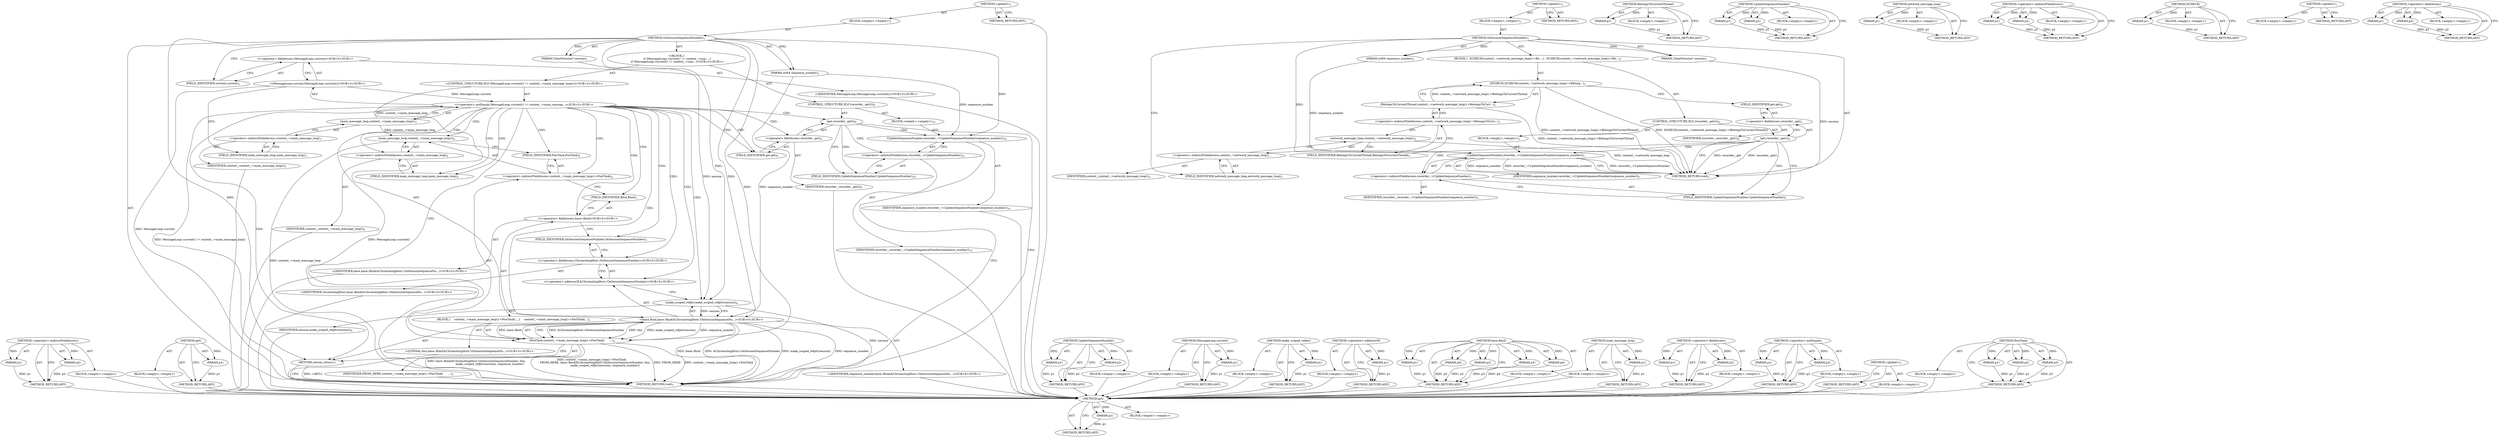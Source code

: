 digraph "&lt;operator&gt;.fieldAccess" {
vulnerable_94 [label=<(METHOD,&lt;operator&gt;.indirectFieldAccess)>];
vulnerable_95 [label=<(PARAM,p1)>];
vulnerable_96 [label=<(PARAM,p2)>];
vulnerable_97 [label=<(BLOCK,&lt;empty&gt;,&lt;empty&gt;)>];
vulnerable_98 [label=<(METHOD_RETURN,ANY)>];
vulnerable_121 [label=<(METHOD,get)>];
vulnerable_122 [label=<(PARAM,p1)>];
vulnerable_123 [label=<(BLOCK,&lt;empty&gt;,&lt;empty&gt;)>];
vulnerable_124 [label=<(METHOD_RETURN,ANY)>];
vulnerable_6 [label=<(METHOD,&lt;global&gt;)<SUB>1</SUB>>];
vulnerable_7 [label=<(BLOCK,&lt;empty&gt;,&lt;empty&gt;)<SUB>1</SUB>>];
vulnerable_8 [label=<(METHOD,OnSessionSequenceNumber)<SUB>1</SUB>>];
vulnerable_9 [label=<(PARAM,ClientSession* session)<SUB>1</SUB>>];
vulnerable_10 [label=<(PARAM,int64 sequence_number)<SUB>2</SUB>>];
vulnerable_11 [label="<(BLOCK,{
  if (MessageLoop::current() != context_-&gt;mai...,{
  if (MessageLoop::current() != context_-&gt;mai...)<SUB>2</SUB>>"];
vulnerable_12 [label="<(CONTROL_STRUCTURE,IF,if (MessageLoop::current() != context_-&gt;main_message_loop()))<SUB>3</SUB>>"];
vulnerable_13 [label="<(&lt;operator&gt;.notEquals,MessageLoop::current() != context_-&gt;main_messag...)<SUB>3</SUB>>"];
vulnerable_14 [label="<(MessageLoop.current,MessageLoop::current())<SUB>3</SUB>>"];
vulnerable_15 [label="<(&lt;operator&gt;.fieldAccess,MessageLoop::current)<SUB>3</SUB>>"];
vulnerable_16 [label="<(IDENTIFIER,MessageLoop,MessageLoop::current())<SUB>3</SUB>>"];
vulnerable_17 [label=<(FIELD_IDENTIFIER,current,current)<SUB>3</SUB>>];
vulnerable_18 [label=<(main_message_loop,context_-&gt;main_message_loop())<SUB>3</SUB>>];
vulnerable_19 [label=<(&lt;operator&gt;.indirectFieldAccess,context_-&gt;main_message_loop)<SUB>3</SUB>>];
vulnerable_20 [label=<(IDENTIFIER,context_,context_-&gt;main_message_loop())<SUB>3</SUB>>];
vulnerable_21 [label=<(FIELD_IDENTIFIER,main_message_loop,main_message_loop)<SUB>3</SUB>>];
vulnerable_22 [label=<(BLOCK,{
    context_-&gt;main_message_loop()-&gt;PostTask(
...,{
    context_-&gt;main_message_loop()-&gt;PostTask(
...)<SUB>3</SUB>>];
vulnerable_23 [label=<(PostTask,context_-&gt;main_message_loop()-&gt;PostTask(
      ...)<SUB>4</SUB>>];
vulnerable_24 [label=<(&lt;operator&gt;.indirectFieldAccess,context_-&gt;main_message_loop()-&gt;PostTask)<SUB>4</SUB>>];
vulnerable_25 [label=<(main_message_loop,context_-&gt;main_message_loop())<SUB>4</SUB>>];
vulnerable_26 [label=<(&lt;operator&gt;.indirectFieldAccess,context_-&gt;main_message_loop)<SUB>4</SUB>>];
vulnerable_27 [label=<(IDENTIFIER,context_,context_-&gt;main_message_loop())<SUB>4</SUB>>];
vulnerable_28 [label=<(FIELD_IDENTIFIER,main_message_loop,main_message_loop)<SUB>4</SUB>>];
vulnerable_29 [label=<(FIELD_IDENTIFIER,PostTask,PostTask)<SUB>4</SUB>>];
vulnerable_30 [label=<(IDENTIFIER,FROM_HERE,context_-&gt;main_message_loop()-&gt;PostTask(
      ...)<SUB>5</SUB>>];
vulnerable_31 [label="<(base.Bind,base::Bind(&amp;ChromotingHost::OnSessionSequenceNu...)<SUB>5</SUB>>"];
vulnerable_32 [label="<(&lt;operator&gt;.fieldAccess,base::Bind)<SUB>5</SUB>>"];
vulnerable_33 [label="<(IDENTIFIER,base,base::Bind(&amp;ChromotingHost::OnSessionSequenceNu...)<SUB>5</SUB>>"];
vulnerable_34 [label=<(FIELD_IDENTIFIER,Bind,Bind)<SUB>5</SUB>>];
vulnerable_35 [label="<(&lt;operator&gt;.addressOf,&amp;ChromotingHost::OnSessionSequenceNumber)<SUB>5</SUB>>"];
vulnerable_36 [label="<(&lt;operator&gt;.fieldAccess,ChromotingHost::OnSessionSequenceNumber)<SUB>5</SUB>>"];
vulnerable_37 [label="<(IDENTIFIER,ChromotingHost,base::Bind(&amp;ChromotingHost::OnSessionSequenceNu...)<SUB>5</SUB>>"];
vulnerable_38 [label=<(FIELD_IDENTIFIER,OnSessionSequenceNumber,OnSessionSequenceNumber)<SUB>5</SUB>>];
vulnerable_39 [label="<(LITERAL,this,base::Bind(&amp;ChromotingHost::OnSessionSequenceNu...)<SUB>5</SUB>>"];
vulnerable_40 [label=<(make_scoped_refptr,make_scoped_refptr(session))<SUB>6</SUB>>];
vulnerable_41 [label=<(IDENTIFIER,session,make_scoped_refptr(session))<SUB>6</SUB>>];
vulnerable_42 [label="<(IDENTIFIER,sequence_number,base::Bind(&amp;ChromotingHost::OnSessionSequenceNu...)<SUB>6</SUB>>"];
vulnerable_43 [label=<(RETURN,return;,return;)<SUB>7</SUB>>];
vulnerable_44 [label=<(CONTROL_STRUCTURE,IF,if (recorder_.get()))<SUB>9</SUB>>];
vulnerable_45 [label=<(get,recorder_.get())<SUB>9</SUB>>];
vulnerable_46 [label=<(&lt;operator&gt;.fieldAccess,recorder_.get)<SUB>9</SUB>>];
vulnerable_47 [label=<(IDENTIFIER,recorder_,recorder_.get())<SUB>9</SUB>>];
vulnerable_48 [label=<(FIELD_IDENTIFIER,get,get)<SUB>9</SUB>>];
vulnerable_49 [label=<(BLOCK,&lt;empty&gt;,&lt;empty&gt;)<SUB>10</SUB>>];
vulnerable_50 [label=<(UpdateSequenceNumber,recorder_-&gt;UpdateSequenceNumber(sequence_number))<SUB>10</SUB>>];
vulnerable_51 [label=<(&lt;operator&gt;.indirectFieldAccess,recorder_-&gt;UpdateSequenceNumber)<SUB>10</SUB>>];
vulnerable_52 [label=<(IDENTIFIER,recorder_,recorder_-&gt;UpdateSequenceNumber(sequence_number))<SUB>10</SUB>>];
vulnerable_53 [label=<(FIELD_IDENTIFIER,UpdateSequenceNumber,UpdateSequenceNumber)<SUB>10</SUB>>];
vulnerable_54 [label=<(IDENTIFIER,sequence_number,recorder_-&gt;UpdateSequenceNumber(sequence_number))<SUB>10</SUB>>];
vulnerable_55 [label=<(METHOD_RETURN,void)<SUB>1</SUB>>];
vulnerable_57 [label=<(METHOD_RETURN,ANY)<SUB>1</SUB>>];
vulnerable_125 [label=<(METHOD,UpdateSequenceNumber)>];
vulnerable_126 [label=<(PARAM,p1)>];
vulnerable_127 [label=<(PARAM,p2)>];
vulnerable_128 [label=<(BLOCK,&lt;empty&gt;,&lt;empty&gt;)>];
vulnerable_129 [label=<(METHOD_RETURN,ANY)>];
vulnerable_81 [label=<(METHOD,MessageLoop.current)>];
vulnerable_82 [label=<(PARAM,p1)>];
vulnerable_83 [label=<(BLOCK,&lt;empty&gt;,&lt;empty&gt;)>];
vulnerable_84 [label=<(METHOD_RETURN,ANY)>];
vulnerable_117 [label=<(METHOD,make_scoped_refptr)>];
vulnerable_118 [label=<(PARAM,p1)>];
vulnerable_119 [label=<(BLOCK,&lt;empty&gt;,&lt;empty&gt;)>];
vulnerable_120 [label=<(METHOD_RETURN,ANY)>];
vulnerable_113 [label=<(METHOD,&lt;operator&gt;.addressOf)>];
vulnerable_114 [label=<(PARAM,p1)>];
vulnerable_115 [label=<(BLOCK,&lt;empty&gt;,&lt;empty&gt;)>];
vulnerable_116 [label=<(METHOD_RETURN,ANY)>];
vulnerable_105 [label=<(METHOD,base.Bind)>];
vulnerable_106 [label=<(PARAM,p1)>];
vulnerable_107 [label=<(PARAM,p2)>];
vulnerable_108 [label=<(PARAM,p3)>];
vulnerable_109 [label=<(PARAM,p4)>];
vulnerable_110 [label=<(PARAM,p5)>];
vulnerable_111 [label=<(BLOCK,&lt;empty&gt;,&lt;empty&gt;)>];
vulnerable_112 [label=<(METHOD_RETURN,ANY)>];
vulnerable_90 [label=<(METHOD,main_message_loop)>];
vulnerable_91 [label=<(PARAM,p1)>];
vulnerable_92 [label=<(BLOCK,&lt;empty&gt;,&lt;empty&gt;)>];
vulnerable_93 [label=<(METHOD_RETURN,ANY)>];
vulnerable_85 [label=<(METHOD,&lt;operator&gt;.fieldAccess)>];
vulnerable_86 [label=<(PARAM,p1)>];
vulnerable_87 [label=<(PARAM,p2)>];
vulnerable_88 [label=<(BLOCK,&lt;empty&gt;,&lt;empty&gt;)>];
vulnerable_89 [label=<(METHOD_RETURN,ANY)>];
vulnerable_76 [label=<(METHOD,&lt;operator&gt;.notEquals)>];
vulnerable_77 [label=<(PARAM,p1)>];
vulnerable_78 [label=<(PARAM,p2)>];
vulnerable_79 [label=<(BLOCK,&lt;empty&gt;,&lt;empty&gt;)>];
vulnerable_80 [label=<(METHOD_RETURN,ANY)>];
vulnerable_70 [label=<(METHOD,&lt;global&gt;)<SUB>1</SUB>>];
vulnerable_71 [label=<(BLOCK,&lt;empty&gt;,&lt;empty&gt;)>];
vulnerable_72 [label=<(METHOD_RETURN,ANY)>];
vulnerable_99 [label=<(METHOD,PostTask)>];
vulnerable_100 [label=<(PARAM,p1)>];
vulnerable_101 [label=<(PARAM,p2)>];
vulnerable_102 [label=<(PARAM,p3)>];
vulnerable_103 [label=<(BLOCK,&lt;empty&gt;,&lt;empty&gt;)>];
vulnerable_104 [label=<(METHOD_RETURN,ANY)>];
fixed_67 [label=<(METHOD,get)>];
fixed_68 [label=<(PARAM,p1)>];
fixed_69 [label=<(BLOCK,&lt;empty&gt;,&lt;empty&gt;)>];
fixed_70 [label=<(METHOD_RETURN,ANY)>];
fixed_6 [label=<(METHOD,&lt;global&gt;)<SUB>1</SUB>>];
fixed_7 [label=<(BLOCK,&lt;empty&gt;,&lt;empty&gt;)<SUB>1</SUB>>];
fixed_8 [label=<(METHOD,OnSessionSequenceNumber)<SUB>1</SUB>>];
fixed_9 [label=<(PARAM,ClientSession* session)<SUB>1</SUB>>];
fixed_10 [label=<(PARAM,int64 sequence_number)<SUB>2</SUB>>];
fixed_11 [label=<(BLOCK,{
  DCHECK(context_-&gt;network_message_loop()-&gt;Be...,{
  DCHECK(context_-&gt;network_message_loop()-&gt;Be...)<SUB>2</SUB>>];
fixed_12 [label=<(DCHECK,DCHECK(context_-&gt;network_message_loop()-&gt;Belong...)<SUB>3</SUB>>];
fixed_13 [label=<(BelongsToCurrentThread,context_-&gt;network_message_loop()-&gt;BelongsToCurr...)<SUB>3</SUB>>];
fixed_14 [label=<(&lt;operator&gt;.indirectFieldAccess,context_-&gt;network_message_loop()-&gt;BelongsToCurr...)<SUB>3</SUB>>];
fixed_15 [label=<(network_message_loop,context_-&gt;network_message_loop())<SUB>3</SUB>>];
fixed_16 [label=<(&lt;operator&gt;.indirectFieldAccess,context_-&gt;network_message_loop)<SUB>3</SUB>>];
fixed_17 [label=<(IDENTIFIER,context_,context_-&gt;network_message_loop())<SUB>3</SUB>>];
fixed_18 [label=<(FIELD_IDENTIFIER,network_message_loop,network_message_loop)<SUB>3</SUB>>];
fixed_19 [label=<(FIELD_IDENTIFIER,BelongsToCurrentThread,BelongsToCurrentThread)<SUB>3</SUB>>];
fixed_20 [label=<(CONTROL_STRUCTURE,IF,if (recorder_.get()))<SUB>4</SUB>>];
fixed_21 [label=<(get,recorder_.get())<SUB>4</SUB>>];
fixed_22 [label=<(&lt;operator&gt;.fieldAccess,recorder_.get)<SUB>4</SUB>>];
fixed_23 [label=<(IDENTIFIER,recorder_,recorder_.get())<SUB>4</SUB>>];
fixed_24 [label=<(FIELD_IDENTIFIER,get,get)<SUB>4</SUB>>];
fixed_25 [label=<(BLOCK,&lt;empty&gt;,&lt;empty&gt;)<SUB>5</SUB>>];
fixed_26 [label=<(UpdateSequenceNumber,recorder_-&gt;UpdateSequenceNumber(sequence_number))<SUB>5</SUB>>];
fixed_27 [label=<(&lt;operator&gt;.indirectFieldAccess,recorder_-&gt;UpdateSequenceNumber)<SUB>5</SUB>>];
fixed_28 [label=<(IDENTIFIER,recorder_,recorder_-&gt;UpdateSequenceNumber(sequence_number))<SUB>5</SUB>>];
fixed_29 [label=<(FIELD_IDENTIFIER,UpdateSequenceNumber,UpdateSequenceNumber)<SUB>5</SUB>>];
fixed_30 [label=<(IDENTIFIER,sequence_number,recorder_-&gt;UpdateSequenceNumber(sequence_number))<SUB>5</SUB>>];
fixed_31 [label=<(METHOD_RETURN,void)<SUB>1</SUB>>];
fixed_33 [label=<(METHOD_RETURN,ANY)<SUB>1</SUB>>];
fixed_54 [label=<(METHOD,BelongsToCurrentThread)>];
fixed_55 [label=<(PARAM,p1)>];
fixed_56 [label=<(BLOCK,&lt;empty&gt;,&lt;empty&gt;)>];
fixed_57 [label=<(METHOD_RETURN,ANY)>];
fixed_76 [label=<(METHOD,UpdateSequenceNumber)>];
fixed_77 [label=<(PARAM,p1)>];
fixed_78 [label=<(PARAM,p2)>];
fixed_79 [label=<(BLOCK,&lt;empty&gt;,&lt;empty&gt;)>];
fixed_80 [label=<(METHOD_RETURN,ANY)>];
fixed_63 [label=<(METHOD,network_message_loop)>];
fixed_64 [label=<(PARAM,p1)>];
fixed_65 [label=<(BLOCK,&lt;empty&gt;,&lt;empty&gt;)>];
fixed_66 [label=<(METHOD_RETURN,ANY)>];
fixed_58 [label=<(METHOD,&lt;operator&gt;.indirectFieldAccess)>];
fixed_59 [label=<(PARAM,p1)>];
fixed_60 [label=<(PARAM,p2)>];
fixed_61 [label=<(BLOCK,&lt;empty&gt;,&lt;empty&gt;)>];
fixed_62 [label=<(METHOD_RETURN,ANY)>];
fixed_50 [label=<(METHOD,DCHECK)>];
fixed_51 [label=<(PARAM,p1)>];
fixed_52 [label=<(BLOCK,&lt;empty&gt;,&lt;empty&gt;)>];
fixed_53 [label=<(METHOD_RETURN,ANY)>];
fixed_44 [label=<(METHOD,&lt;global&gt;)<SUB>1</SUB>>];
fixed_45 [label=<(BLOCK,&lt;empty&gt;,&lt;empty&gt;)>];
fixed_46 [label=<(METHOD_RETURN,ANY)>];
fixed_71 [label=<(METHOD,&lt;operator&gt;.fieldAccess)>];
fixed_72 [label=<(PARAM,p1)>];
fixed_73 [label=<(PARAM,p2)>];
fixed_74 [label=<(BLOCK,&lt;empty&gt;,&lt;empty&gt;)>];
fixed_75 [label=<(METHOD_RETURN,ANY)>];
vulnerable_94 -> vulnerable_95  [key=0, label="AST: "];
vulnerable_94 -> vulnerable_95  [key=1, label="DDG: "];
vulnerable_94 -> vulnerable_97  [key=0, label="AST: "];
vulnerable_94 -> vulnerable_96  [key=0, label="AST: "];
vulnerable_94 -> vulnerable_96  [key=1, label="DDG: "];
vulnerable_94 -> vulnerable_98  [key=0, label="AST: "];
vulnerable_94 -> vulnerable_98  [key=1, label="CFG: "];
vulnerable_95 -> vulnerable_98  [key=0, label="DDG: p1"];
vulnerable_96 -> vulnerable_98  [key=0, label="DDG: p2"];
vulnerable_97 -> fixed_67  [key=0];
vulnerable_98 -> fixed_67  [key=0];
vulnerable_121 -> vulnerable_122  [key=0, label="AST: "];
vulnerable_121 -> vulnerable_122  [key=1, label="DDG: "];
vulnerable_121 -> vulnerable_123  [key=0, label="AST: "];
vulnerable_121 -> vulnerable_124  [key=0, label="AST: "];
vulnerable_121 -> vulnerable_124  [key=1, label="CFG: "];
vulnerable_122 -> vulnerable_124  [key=0, label="DDG: p1"];
vulnerable_123 -> fixed_67  [key=0];
vulnerable_124 -> fixed_67  [key=0];
vulnerable_6 -> vulnerable_7  [key=0, label="AST: "];
vulnerable_6 -> vulnerable_57  [key=0, label="AST: "];
vulnerable_6 -> vulnerable_57  [key=1, label="CFG: "];
vulnerable_7 -> vulnerable_8  [key=0, label="AST: "];
vulnerable_8 -> vulnerable_9  [key=0, label="AST: "];
vulnerable_8 -> vulnerable_9  [key=1, label="DDG: "];
vulnerable_8 -> vulnerable_10  [key=0, label="AST: "];
vulnerable_8 -> vulnerable_10  [key=1, label="DDG: "];
vulnerable_8 -> vulnerable_11  [key=0, label="AST: "];
vulnerable_8 -> vulnerable_55  [key=0, label="AST: "];
vulnerable_8 -> vulnerable_17  [key=0, label="CFG: "];
vulnerable_8 -> vulnerable_43  [key=0, label="DDG: "];
vulnerable_8 -> vulnerable_23  [key=0, label="DDG: "];
vulnerable_8 -> vulnerable_50  [key=0, label="DDG: "];
vulnerable_8 -> vulnerable_31  [key=0, label="DDG: "];
vulnerable_8 -> vulnerable_40  [key=0, label="DDG: "];
vulnerable_9 -> vulnerable_40  [key=0, label="DDG: session"];
vulnerable_10 -> vulnerable_50  [key=0, label="DDG: sequence_number"];
vulnerable_10 -> vulnerable_31  [key=0, label="DDG: sequence_number"];
vulnerable_11 -> vulnerable_12  [key=0, label="AST: "];
vulnerable_11 -> vulnerable_44  [key=0, label="AST: "];
vulnerable_12 -> vulnerable_13  [key=0, label="AST: "];
vulnerable_12 -> vulnerable_22  [key=0, label="AST: "];
vulnerable_13 -> vulnerable_14  [key=0, label="AST: "];
vulnerable_13 -> vulnerable_18  [key=0, label="AST: "];
vulnerable_13 -> vulnerable_28  [key=0, label="CFG: "];
vulnerable_13 -> vulnerable_28  [key=1, label="CDG: "];
vulnerable_13 -> vulnerable_48  [key=0, label="CFG: "];
vulnerable_13 -> vulnerable_48  [key=1, label="CDG: "];
vulnerable_13 -> vulnerable_55  [key=0, label="DDG: MessageLoop::current()"];
vulnerable_13 -> vulnerable_55  [key=1, label="DDG: MessageLoop::current() != context_-&gt;main_message_loop()"];
vulnerable_13 -> vulnerable_24  [key=0, label="CDG: "];
vulnerable_13 -> vulnerable_34  [key=0, label="CDG: "];
vulnerable_13 -> vulnerable_32  [key=0, label="CDG: "];
vulnerable_13 -> vulnerable_26  [key=0, label="CDG: "];
vulnerable_13 -> vulnerable_23  [key=0, label="CDG: "];
vulnerable_13 -> vulnerable_36  [key=0, label="CDG: "];
vulnerable_13 -> vulnerable_46  [key=0, label="CDG: "];
vulnerable_13 -> vulnerable_38  [key=0, label="CDG: "];
vulnerable_13 -> vulnerable_25  [key=0, label="CDG: "];
vulnerable_13 -> vulnerable_45  [key=0, label="CDG: "];
vulnerable_13 -> vulnerable_40  [key=0, label="CDG: "];
vulnerable_13 -> vulnerable_29  [key=0, label="CDG: "];
vulnerable_13 -> vulnerable_35  [key=0, label="CDG: "];
vulnerable_13 -> vulnerable_31  [key=0, label="CDG: "];
vulnerable_13 -> vulnerable_43  [key=0, label="CDG: "];
vulnerable_14 -> vulnerable_15  [key=0, label="AST: "];
vulnerable_14 -> vulnerable_21  [key=0, label="CFG: "];
vulnerable_14 -> vulnerable_55  [key=0, label="DDG: MessageLoop::current"];
vulnerable_14 -> vulnerable_13  [key=0, label="DDG: MessageLoop::current"];
vulnerable_15 -> vulnerable_16  [key=0, label="AST: "];
vulnerable_15 -> vulnerable_17  [key=0, label="AST: "];
vulnerable_15 -> vulnerable_14  [key=0, label="CFG: "];
vulnerable_16 -> fixed_67  [key=0];
vulnerable_17 -> vulnerable_15  [key=0, label="CFG: "];
vulnerable_18 -> vulnerable_19  [key=0, label="AST: "];
vulnerable_18 -> vulnerable_13  [key=0, label="CFG: "];
vulnerable_18 -> vulnerable_13  [key=1, label="DDG: context_-&gt;main_message_loop"];
vulnerable_18 -> vulnerable_25  [key=0, label="DDG: context_-&gt;main_message_loop"];
vulnerable_19 -> vulnerable_20  [key=0, label="AST: "];
vulnerable_19 -> vulnerable_21  [key=0, label="AST: "];
vulnerable_19 -> vulnerable_18  [key=0, label="CFG: "];
vulnerable_20 -> fixed_67  [key=0];
vulnerable_21 -> vulnerable_19  [key=0, label="CFG: "];
vulnerable_22 -> vulnerable_23  [key=0, label="AST: "];
vulnerable_22 -> vulnerable_43  [key=0, label="AST: "];
vulnerable_23 -> vulnerable_24  [key=0, label="AST: "];
vulnerable_23 -> vulnerable_30  [key=0, label="AST: "];
vulnerable_23 -> vulnerable_31  [key=0, label="AST: "];
vulnerable_23 -> vulnerable_43  [key=0, label="CFG: "];
vulnerable_23 -> vulnerable_55  [key=0, label="DDG: context_-&gt;main_message_loop()-&gt;PostTask"];
vulnerable_23 -> vulnerable_55  [key=1, label="DDG: base::Bind(&amp;ChromotingHost::OnSessionSequenceNumber, this,
                              make_scoped_refptr(session), sequence_number)"];
vulnerable_23 -> vulnerable_55  [key=2, label="DDG: context_-&gt;main_message_loop()-&gt;PostTask(
        FROM_HERE, base::Bind(&amp;ChromotingHost::OnSessionSequenceNumber, this,
                              make_scoped_refptr(session), sequence_number))"];
vulnerable_23 -> vulnerable_55  [key=3, label="DDG: FROM_HERE"];
vulnerable_24 -> vulnerable_25  [key=0, label="AST: "];
vulnerable_24 -> vulnerable_29  [key=0, label="AST: "];
vulnerable_24 -> vulnerable_34  [key=0, label="CFG: "];
vulnerable_25 -> vulnerable_26  [key=0, label="AST: "];
vulnerable_25 -> vulnerable_29  [key=0, label="CFG: "];
vulnerable_25 -> vulnerable_55  [key=0, label="DDG: context_-&gt;main_message_loop"];
vulnerable_26 -> vulnerable_27  [key=0, label="AST: "];
vulnerable_26 -> vulnerable_28  [key=0, label="AST: "];
vulnerable_26 -> vulnerable_25  [key=0, label="CFG: "];
vulnerable_27 -> fixed_67  [key=0];
vulnerable_28 -> vulnerable_26  [key=0, label="CFG: "];
vulnerable_29 -> vulnerable_24  [key=0, label="CFG: "];
vulnerable_30 -> fixed_67  [key=0];
vulnerable_31 -> vulnerable_32  [key=0, label="AST: "];
vulnerable_31 -> vulnerable_35  [key=0, label="AST: "];
vulnerable_31 -> vulnerable_39  [key=0, label="AST: "];
vulnerable_31 -> vulnerable_40  [key=0, label="AST: "];
vulnerable_31 -> vulnerable_42  [key=0, label="AST: "];
vulnerable_31 -> vulnerable_23  [key=0, label="CFG: "];
vulnerable_31 -> vulnerable_23  [key=1, label="DDG: &amp;ChromotingHost::OnSessionSequenceNumber"];
vulnerable_31 -> vulnerable_23  [key=2, label="DDG: this"];
vulnerable_31 -> vulnerable_23  [key=3, label="DDG: make_scoped_refptr(session)"];
vulnerable_31 -> vulnerable_23  [key=4, label="DDG: base::Bind"];
vulnerable_31 -> vulnerable_23  [key=5, label="DDG: sequence_number"];
vulnerable_31 -> vulnerable_55  [key=0, label="DDG: base::Bind"];
vulnerable_31 -> vulnerable_55  [key=1, label="DDG: &amp;ChromotingHost::OnSessionSequenceNumber"];
vulnerable_31 -> vulnerable_55  [key=2, label="DDG: make_scoped_refptr(session)"];
vulnerable_31 -> vulnerable_55  [key=3, label="DDG: sequence_number"];
vulnerable_32 -> vulnerable_33  [key=0, label="AST: "];
vulnerable_32 -> vulnerable_34  [key=0, label="AST: "];
vulnerable_32 -> vulnerable_38  [key=0, label="CFG: "];
vulnerable_33 -> fixed_67  [key=0];
vulnerable_34 -> vulnerable_32  [key=0, label="CFG: "];
vulnerable_35 -> vulnerable_36  [key=0, label="AST: "];
vulnerable_35 -> vulnerable_40  [key=0, label="CFG: "];
vulnerable_36 -> vulnerable_37  [key=0, label="AST: "];
vulnerable_36 -> vulnerable_38  [key=0, label="AST: "];
vulnerable_36 -> vulnerable_35  [key=0, label="CFG: "];
vulnerable_37 -> fixed_67  [key=0];
vulnerable_38 -> vulnerable_36  [key=0, label="CFG: "];
vulnerable_39 -> fixed_67  [key=0];
vulnerable_40 -> vulnerable_41  [key=0, label="AST: "];
vulnerable_40 -> vulnerable_31  [key=0, label="CFG: "];
vulnerable_40 -> vulnerable_31  [key=1, label="DDG: session"];
vulnerable_40 -> vulnerable_55  [key=0, label="DDG: session"];
vulnerable_41 -> fixed_67  [key=0];
vulnerable_42 -> fixed_67  [key=0];
vulnerable_43 -> vulnerable_55  [key=0, label="CFG: "];
vulnerable_43 -> vulnerable_55  [key=1, label="DDG: &lt;RET&gt;"];
vulnerable_44 -> vulnerable_45  [key=0, label="AST: "];
vulnerable_44 -> vulnerable_49  [key=0, label="AST: "];
vulnerable_45 -> vulnerable_46  [key=0, label="AST: "];
vulnerable_45 -> vulnerable_55  [key=0, label="CFG: "];
vulnerable_45 -> vulnerable_53  [key=0, label="CFG: "];
vulnerable_45 -> vulnerable_53  [key=1, label="CDG: "];
vulnerable_45 -> vulnerable_51  [key=0, label="CDG: "];
vulnerable_45 -> vulnerable_50  [key=0, label="CDG: "];
vulnerable_46 -> vulnerable_47  [key=0, label="AST: "];
vulnerable_46 -> vulnerable_48  [key=0, label="AST: "];
vulnerable_46 -> vulnerable_45  [key=0, label="CFG: "];
vulnerable_47 -> fixed_67  [key=0];
vulnerable_48 -> vulnerable_46  [key=0, label="CFG: "];
vulnerable_49 -> vulnerable_50  [key=0, label="AST: "];
vulnerable_50 -> vulnerable_51  [key=0, label="AST: "];
vulnerable_50 -> vulnerable_54  [key=0, label="AST: "];
vulnerable_50 -> vulnerable_55  [key=0, label="CFG: "];
vulnerable_51 -> vulnerable_52  [key=0, label="AST: "];
vulnerable_51 -> vulnerable_53  [key=0, label="AST: "];
vulnerable_51 -> vulnerable_50  [key=0, label="CFG: "];
vulnerable_52 -> fixed_67  [key=0];
vulnerable_53 -> vulnerable_51  [key=0, label="CFG: "];
vulnerable_54 -> fixed_67  [key=0];
vulnerable_55 -> fixed_67  [key=0];
vulnerable_57 -> fixed_67  [key=0];
vulnerable_125 -> vulnerable_126  [key=0, label="AST: "];
vulnerable_125 -> vulnerable_126  [key=1, label="DDG: "];
vulnerable_125 -> vulnerable_128  [key=0, label="AST: "];
vulnerable_125 -> vulnerable_127  [key=0, label="AST: "];
vulnerable_125 -> vulnerable_127  [key=1, label="DDG: "];
vulnerable_125 -> vulnerable_129  [key=0, label="AST: "];
vulnerable_125 -> vulnerable_129  [key=1, label="CFG: "];
vulnerable_126 -> vulnerable_129  [key=0, label="DDG: p1"];
vulnerable_127 -> vulnerable_129  [key=0, label="DDG: p2"];
vulnerable_128 -> fixed_67  [key=0];
vulnerable_129 -> fixed_67  [key=0];
vulnerable_81 -> vulnerable_82  [key=0, label="AST: "];
vulnerable_81 -> vulnerable_82  [key=1, label="DDG: "];
vulnerable_81 -> vulnerable_83  [key=0, label="AST: "];
vulnerable_81 -> vulnerable_84  [key=0, label="AST: "];
vulnerable_81 -> vulnerable_84  [key=1, label="CFG: "];
vulnerable_82 -> vulnerable_84  [key=0, label="DDG: p1"];
vulnerable_83 -> fixed_67  [key=0];
vulnerable_84 -> fixed_67  [key=0];
vulnerable_117 -> vulnerable_118  [key=0, label="AST: "];
vulnerable_117 -> vulnerable_118  [key=1, label="DDG: "];
vulnerable_117 -> vulnerable_119  [key=0, label="AST: "];
vulnerable_117 -> vulnerable_120  [key=0, label="AST: "];
vulnerable_117 -> vulnerable_120  [key=1, label="CFG: "];
vulnerable_118 -> vulnerable_120  [key=0, label="DDG: p1"];
vulnerable_119 -> fixed_67  [key=0];
vulnerable_120 -> fixed_67  [key=0];
vulnerable_113 -> vulnerable_114  [key=0, label="AST: "];
vulnerable_113 -> vulnerable_114  [key=1, label="DDG: "];
vulnerable_113 -> vulnerable_115  [key=0, label="AST: "];
vulnerable_113 -> vulnerable_116  [key=0, label="AST: "];
vulnerable_113 -> vulnerable_116  [key=1, label="CFG: "];
vulnerable_114 -> vulnerable_116  [key=0, label="DDG: p1"];
vulnerable_115 -> fixed_67  [key=0];
vulnerable_116 -> fixed_67  [key=0];
vulnerable_105 -> vulnerable_106  [key=0, label="AST: "];
vulnerable_105 -> vulnerable_106  [key=1, label="DDG: "];
vulnerable_105 -> vulnerable_111  [key=0, label="AST: "];
vulnerable_105 -> vulnerable_107  [key=0, label="AST: "];
vulnerable_105 -> vulnerable_107  [key=1, label="DDG: "];
vulnerable_105 -> vulnerable_112  [key=0, label="AST: "];
vulnerable_105 -> vulnerable_112  [key=1, label="CFG: "];
vulnerable_105 -> vulnerable_108  [key=0, label="AST: "];
vulnerable_105 -> vulnerable_108  [key=1, label="DDG: "];
vulnerable_105 -> vulnerable_109  [key=0, label="AST: "];
vulnerable_105 -> vulnerable_109  [key=1, label="DDG: "];
vulnerable_105 -> vulnerable_110  [key=0, label="AST: "];
vulnerable_105 -> vulnerable_110  [key=1, label="DDG: "];
vulnerable_106 -> vulnerable_112  [key=0, label="DDG: p1"];
vulnerable_107 -> vulnerable_112  [key=0, label="DDG: p2"];
vulnerable_108 -> vulnerable_112  [key=0, label="DDG: p3"];
vulnerable_109 -> vulnerable_112  [key=0, label="DDG: p4"];
vulnerable_110 -> vulnerable_112  [key=0, label="DDG: p5"];
vulnerable_111 -> fixed_67  [key=0];
vulnerable_112 -> fixed_67  [key=0];
vulnerable_90 -> vulnerable_91  [key=0, label="AST: "];
vulnerable_90 -> vulnerable_91  [key=1, label="DDG: "];
vulnerable_90 -> vulnerable_92  [key=0, label="AST: "];
vulnerable_90 -> vulnerable_93  [key=0, label="AST: "];
vulnerable_90 -> vulnerable_93  [key=1, label="CFG: "];
vulnerable_91 -> vulnerable_93  [key=0, label="DDG: p1"];
vulnerable_92 -> fixed_67  [key=0];
vulnerable_93 -> fixed_67  [key=0];
vulnerable_85 -> vulnerable_86  [key=0, label="AST: "];
vulnerable_85 -> vulnerable_86  [key=1, label="DDG: "];
vulnerable_85 -> vulnerable_88  [key=0, label="AST: "];
vulnerable_85 -> vulnerable_87  [key=0, label="AST: "];
vulnerable_85 -> vulnerable_87  [key=1, label="DDG: "];
vulnerable_85 -> vulnerable_89  [key=0, label="AST: "];
vulnerable_85 -> vulnerable_89  [key=1, label="CFG: "];
vulnerable_86 -> vulnerable_89  [key=0, label="DDG: p1"];
vulnerable_87 -> vulnerable_89  [key=0, label="DDG: p2"];
vulnerable_88 -> fixed_67  [key=0];
vulnerable_89 -> fixed_67  [key=0];
vulnerable_76 -> vulnerable_77  [key=0, label="AST: "];
vulnerable_76 -> vulnerable_77  [key=1, label="DDG: "];
vulnerable_76 -> vulnerable_79  [key=0, label="AST: "];
vulnerable_76 -> vulnerable_78  [key=0, label="AST: "];
vulnerable_76 -> vulnerable_78  [key=1, label="DDG: "];
vulnerable_76 -> vulnerable_80  [key=0, label="AST: "];
vulnerable_76 -> vulnerable_80  [key=1, label="CFG: "];
vulnerable_77 -> vulnerable_80  [key=0, label="DDG: p1"];
vulnerable_78 -> vulnerable_80  [key=0, label="DDG: p2"];
vulnerable_79 -> fixed_67  [key=0];
vulnerable_80 -> fixed_67  [key=0];
vulnerable_70 -> vulnerable_71  [key=0, label="AST: "];
vulnerable_70 -> vulnerable_72  [key=0, label="AST: "];
vulnerable_70 -> vulnerable_72  [key=1, label="CFG: "];
vulnerable_71 -> fixed_67  [key=0];
vulnerable_72 -> fixed_67  [key=0];
vulnerable_99 -> vulnerable_100  [key=0, label="AST: "];
vulnerable_99 -> vulnerable_100  [key=1, label="DDG: "];
vulnerable_99 -> vulnerable_103  [key=0, label="AST: "];
vulnerable_99 -> vulnerable_101  [key=0, label="AST: "];
vulnerable_99 -> vulnerable_101  [key=1, label="DDG: "];
vulnerable_99 -> vulnerable_104  [key=0, label="AST: "];
vulnerable_99 -> vulnerable_104  [key=1, label="CFG: "];
vulnerable_99 -> vulnerable_102  [key=0, label="AST: "];
vulnerable_99 -> vulnerable_102  [key=1, label="DDG: "];
vulnerable_100 -> vulnerable_104  [key=0, label="DDG: p1"];
vulnerable_101 -> vulnerable_104  [key=0, label="DDG: p2"];
vulnerable_102 -> vulnerable_104  [key=0, label="DDG: p3"];
vulnerable_103 -> fixed_67  [key=0];
vulnerable_104 -> fixed_67  [key=0];
fixed_67 -> fixed_68  [key=0, label="AST: "];
fixed_67 -> fixed_68  [key=1, label="DDG: "];
fixed_67 -> fixed_69  [key=0, label="AST: "];
fixed_67 -> fixed_70  [key=0, label="AST: "];
fixed_67 -> fixed_70  [key=1, label="CFG: "];
fixed_68 -> fixed_70  [key=0, label="DDG: p1"];
fixed_6 -> fixed_7  [key=0, label="AST: "];
fixed_6 -> fixed_33  [key=0, label="AST: "];
fixed_6 -> fixed_33  [key=1, label="CFG: "];
fixed_7 -> fixed_8  [key=0, label="AST: "];
fixed_8 -> fixed_9  [key=0, label="AST: "];
fixed_8 -> fixed_9  [key=1, label="DDG: "];
fixed_8 -> fixed_10  [key=0, label="AST: "];
fixed_8 -> fixed_10  [key=1, label="DDG: "];
fixed_8 -> fixed_11  [key=0, label="AST: "];
fixed_8 -> fixed_31  [key=0, label="AST: "];
fixed_8 -> fixed_18  [key=0, label="CFG: "];
fixed_8 -> fixed_26  [key=0, label="DDG: "];
fixed_9 -> fixed_31  [key=0, label="DDG: session"];
fixed_10 -> fixed_26  [key=0, label="DDG: sequence_number"];
fixed_11 -> fixed_12  [key=0, label="AST: "];
fixed_11 -> fixed_20  [key=0, label="AST: "];
fixed_12 -> fixed_13  [key=0, label="AST: "];
fixed_12 -> fixed_24  [key=0, label="CFG: "];
fixed_12 -> fixed_31  [key=0, label="DDG: context_-&gt;network_message_loop()-&gt;BelongsToCurrentThread()"];
fixed_12 -> fixed_31  [key=1, label="DDG: DCHECK(context_-&gt;network_message_loop()-&gt;BelongsToCurrentThread())"];
fixed_13 -> fixed_14  [key=0, label="AST: "];
fixed_13 -> fixed_12  [key=0, label="CFG: "];
fixed_13 -> fixed_12  [key=1, label="DDG: context_-&gt;network_message_loop()-&gt;BelongsToCurrentThread"];
fixed_13 -> fixed_31  [key=0, label="DDG: context_-&gt;network_message_loop()-&gt;BelongsToCurrentThread"];
fixed_14 -> fixed_15  [key=0, label="AST: "];
fixed_14 -> fixed_19  [key=0, label="AST: "];
fixed_14 -> fixed_13  [key=0, label="CFG: "];
fixed_15 -> fixed_16  [key=0, label="AST: "];
fixed_15 -> fixed_19  [key=0, label="CFG: "];
fixed_15 -> fixed_31  [key=0, label="DDG: context_-&gt;network_message_loop"];
fixed_16 -> fixed_17  [key=0, label="AST: "];
fixed_16 -> fixed_18  [key=0, label="AST: "];
fixed_16 -> fixed_15  [key=0, label="CFG: "];
fixed_18 -> fixed_16  [key=0, label="CFG: "];
fixed_19 -> fixed_14  [key=0, label="CFG: "];
fixed_20 -> fixed_21  [key=0, label="AST: "];
fixed_20 -> fixed_25  [key=0, label="AST: "];
fixed_21 -> fixed_22  [key=0, label="AST: "];
fixed_21 -> fixed_31  [key=0, label="CFG: "];
fixed_21 -> fixed_31  [key=1, label="DDG: recorder_.get"];
fixed_21 -> fixed_31  [key=2, label="DDG: recorder_.get()"];
fixed_21 -> fixed_29  [key=0, label="CFG: "];
fixed_21 -> fixed_29  [key=1, label="CDG: "];
fixed_21 -> fixed_26  [key=0, label="CDG: "];
fixed_21 -> fixed_27  [key=0, label="CDG: "];
fixed_22 -> fixed_23  [key=0, label="AST: "];
fixed_22 -> fixed_24  [key=0, label="AST: "];
fixed_22 -> fixed_21  [key=0, label="CFG: "];
fixed_24 -> fixed_22  [key=0, label="CFG: "];
fixed_25 -> fixed_26  [key=0, label="AST: "];
fixed_26 -> fixed_27  [key=0, label="AST: "];
fixed_26 -> fixed_30  [key=0, label="AST: "];
fixed_26 -> fixed_31  [key=0, label="CFG: "];
fixed_26 -> fixed_31  [key=1, label="DDG: recorder_-&gt;UpdateSequenceNumber"];
fixed_26 -> fixed_31  [key=2, label="DDG: sequence_number"];
fixed_26 -> fixed_31  [key=3, label="DDG: recorder_-&gt;UpdateSequenceNumber(sequence_number)"];
fixed_27 -> fixed_28  [key=0, label="AST: "];
fixed_27 -> fixed_29  [key=0, label="AST: "];
fixed_27 -> fixed_26  [key=0, label="CFG: "];
fixed_29 -> fixed_27  [key=0, label="CFG: "];
fixed_54 -> fixed_55  [key=0, label="AST: "];
fixed_54 -> fixed_55  [key=1, label="DDG: "];
fixed_54 -> fixed_56  [key=0, label="AST: "];
fixed_54 -> fixed_57  [key=0, label="AST: "];
fixed_54 -> fixed_57  [key=1, label="CFG: "];
fixed_55 -> fixed_57  [key=0, label="DDG: p1"];
fixed_76 -> fixed_77  [key=0, label="AST: "];
fixed_76 -> fixed_77  [key=1, label="DDG: "];
fixed_76 -> fixed_79  [key=0, label="AST: "];
fixed_76 -> fixed_78  [key=0, label="AST: "];
fixed_76 -> fixed_78  [key=1, label="DDG: "];
fixed_76 -> fixed_80  [key=0, label="AST: "];
fixed_76 -> fixed_80  [key=1, label="CFG: "];
fixed_77 -> fixed_80  [key=0, label="DDG: p1"];
fixed_78 -> fixed_80  [key=0, label="DDG: p2"];
fixed_63 -> fixed_64  [key=0, label="AST: "];
fixed_63 -> fixed_64  [key=1, label="DDG: "];
fixed_63 -> fixed_65  [key=0, label="AST: "];
fixed_63 -> fixed_66  [key=0, label="AST: "];
fixed_63 -> fixed_66  [key=1, label="CFG: "];
fixed_64 -> fixed_66  [key=0, label="DDG: p1"];
fixed_58 -> fixed_59  [key=0, label="AST: "];
fixed_58 -> fixed_59  [key=1, label="DDG: "];
fixed_58 -> fixed_61  [key=0, label="AST: "];
fixed_58 -> fixed_60  [key=0, label="AST: "];
fixed_58 -> fixed_60  [key=1, label="DDG: "];
fixed_58 -> fixed_62  [key=0, label="AST: "];
fixed_58 -> fixed_62  [key=1, label="CFG: "];
fixed_59 -> fixed_62  [key=0, label="DDG: p1"];
fixed_60 -> fixed_62  [key=0, label="DDG: p2"];
fixed_50 -> fixed_51  [key=0, label="AST: "];
fixed_50 -> fixed_51  [key=1, label="DDG: "];
fixed_50 -> fixed_52  [key=0, label="AST: "];
fixed_50 -> fixed_53  [key=0, label="AST: "];
fixed_50 -> fixed_53  [key=1, label="CFG: "];
fixed_51 -> fixed_53  [key=0, label="DDG: p1"];
fixed_44 -> fixed_45  [key=0, label="AST: "];
fixed_44 -> fixed_46  [key=0, label="AST: "];
fixed_44 -> fixed_46  [key=1, label="CFG: "];
fixed_71 -> fixed_72  [key=0, label="AST: "];
fixed_71 -> fixed_72  [key=1, label="DDG: "];
fixed_71 -> fixed_74  [key=0, label="AST: "];
fixed_71 -> fixed_73  [key=0, label="AST: "];
fixed_71 -> fixed_73  [key=1, label="DDG: "];
fixed_71 -> fixed_75  [key=0, label="AST: "];
fixed_71 -> fixed_75  [key=1, label="CFG: "];
fixed_72 -> fixed_75  [key=0, label="DDG: p1"];
fixed_73 -> fixed_75  [key=0, label="DDG: p2"];
}
